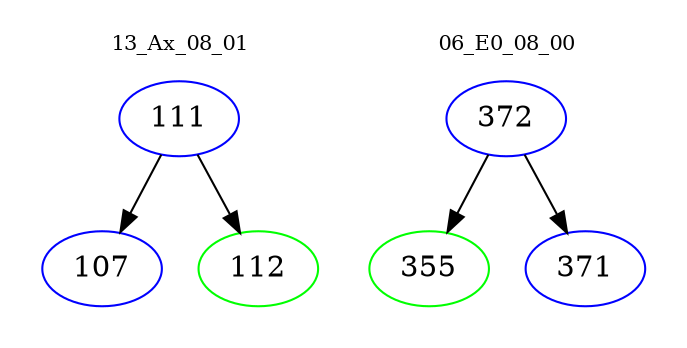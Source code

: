 digraph{
subgraph cluster_0 {
color = white
label = "13_Ax_08_01";
fontsize=10;
T0_111 [label="111", color="blue"]
T0_111 -> T0_107 [color="black"]
T0_107 [label="107", color="blue"]
T0_111 -> T0_112 [color="black"]
T0_112 [label="112", color="green"]
}
subgraph cluster_1 {
color = white
label = "06_E0_08_00";
fontsize=10;
T1_372 [label="372", color="blue"]
T1_372 -> T1_355 [color="black"]
T1_355 [label="355", color="green"]
T1_372 -> T1_371 [color="black"]
T1_371 [label="371", color="blue"]
}
}
